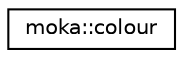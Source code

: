 digraph "Graphical Class Hierarchy"
{
 // LATEX_PDF_SIZE
  edge [fontname="Helvetica",fontsize="10",labelfontname="Helvetica",labelfontsize="10"];
  node [fontname="Helvetica",fontsize="10",shape=record];
  rankdir="LR";
  Node0 [label="moka::colour",height=0.2,width=0.4,color="black", fillcolor="white", style="filled",URL="$classmoka_1_1colour.html",tooltip="A colour class, a wrapper around four bytes."];
}

